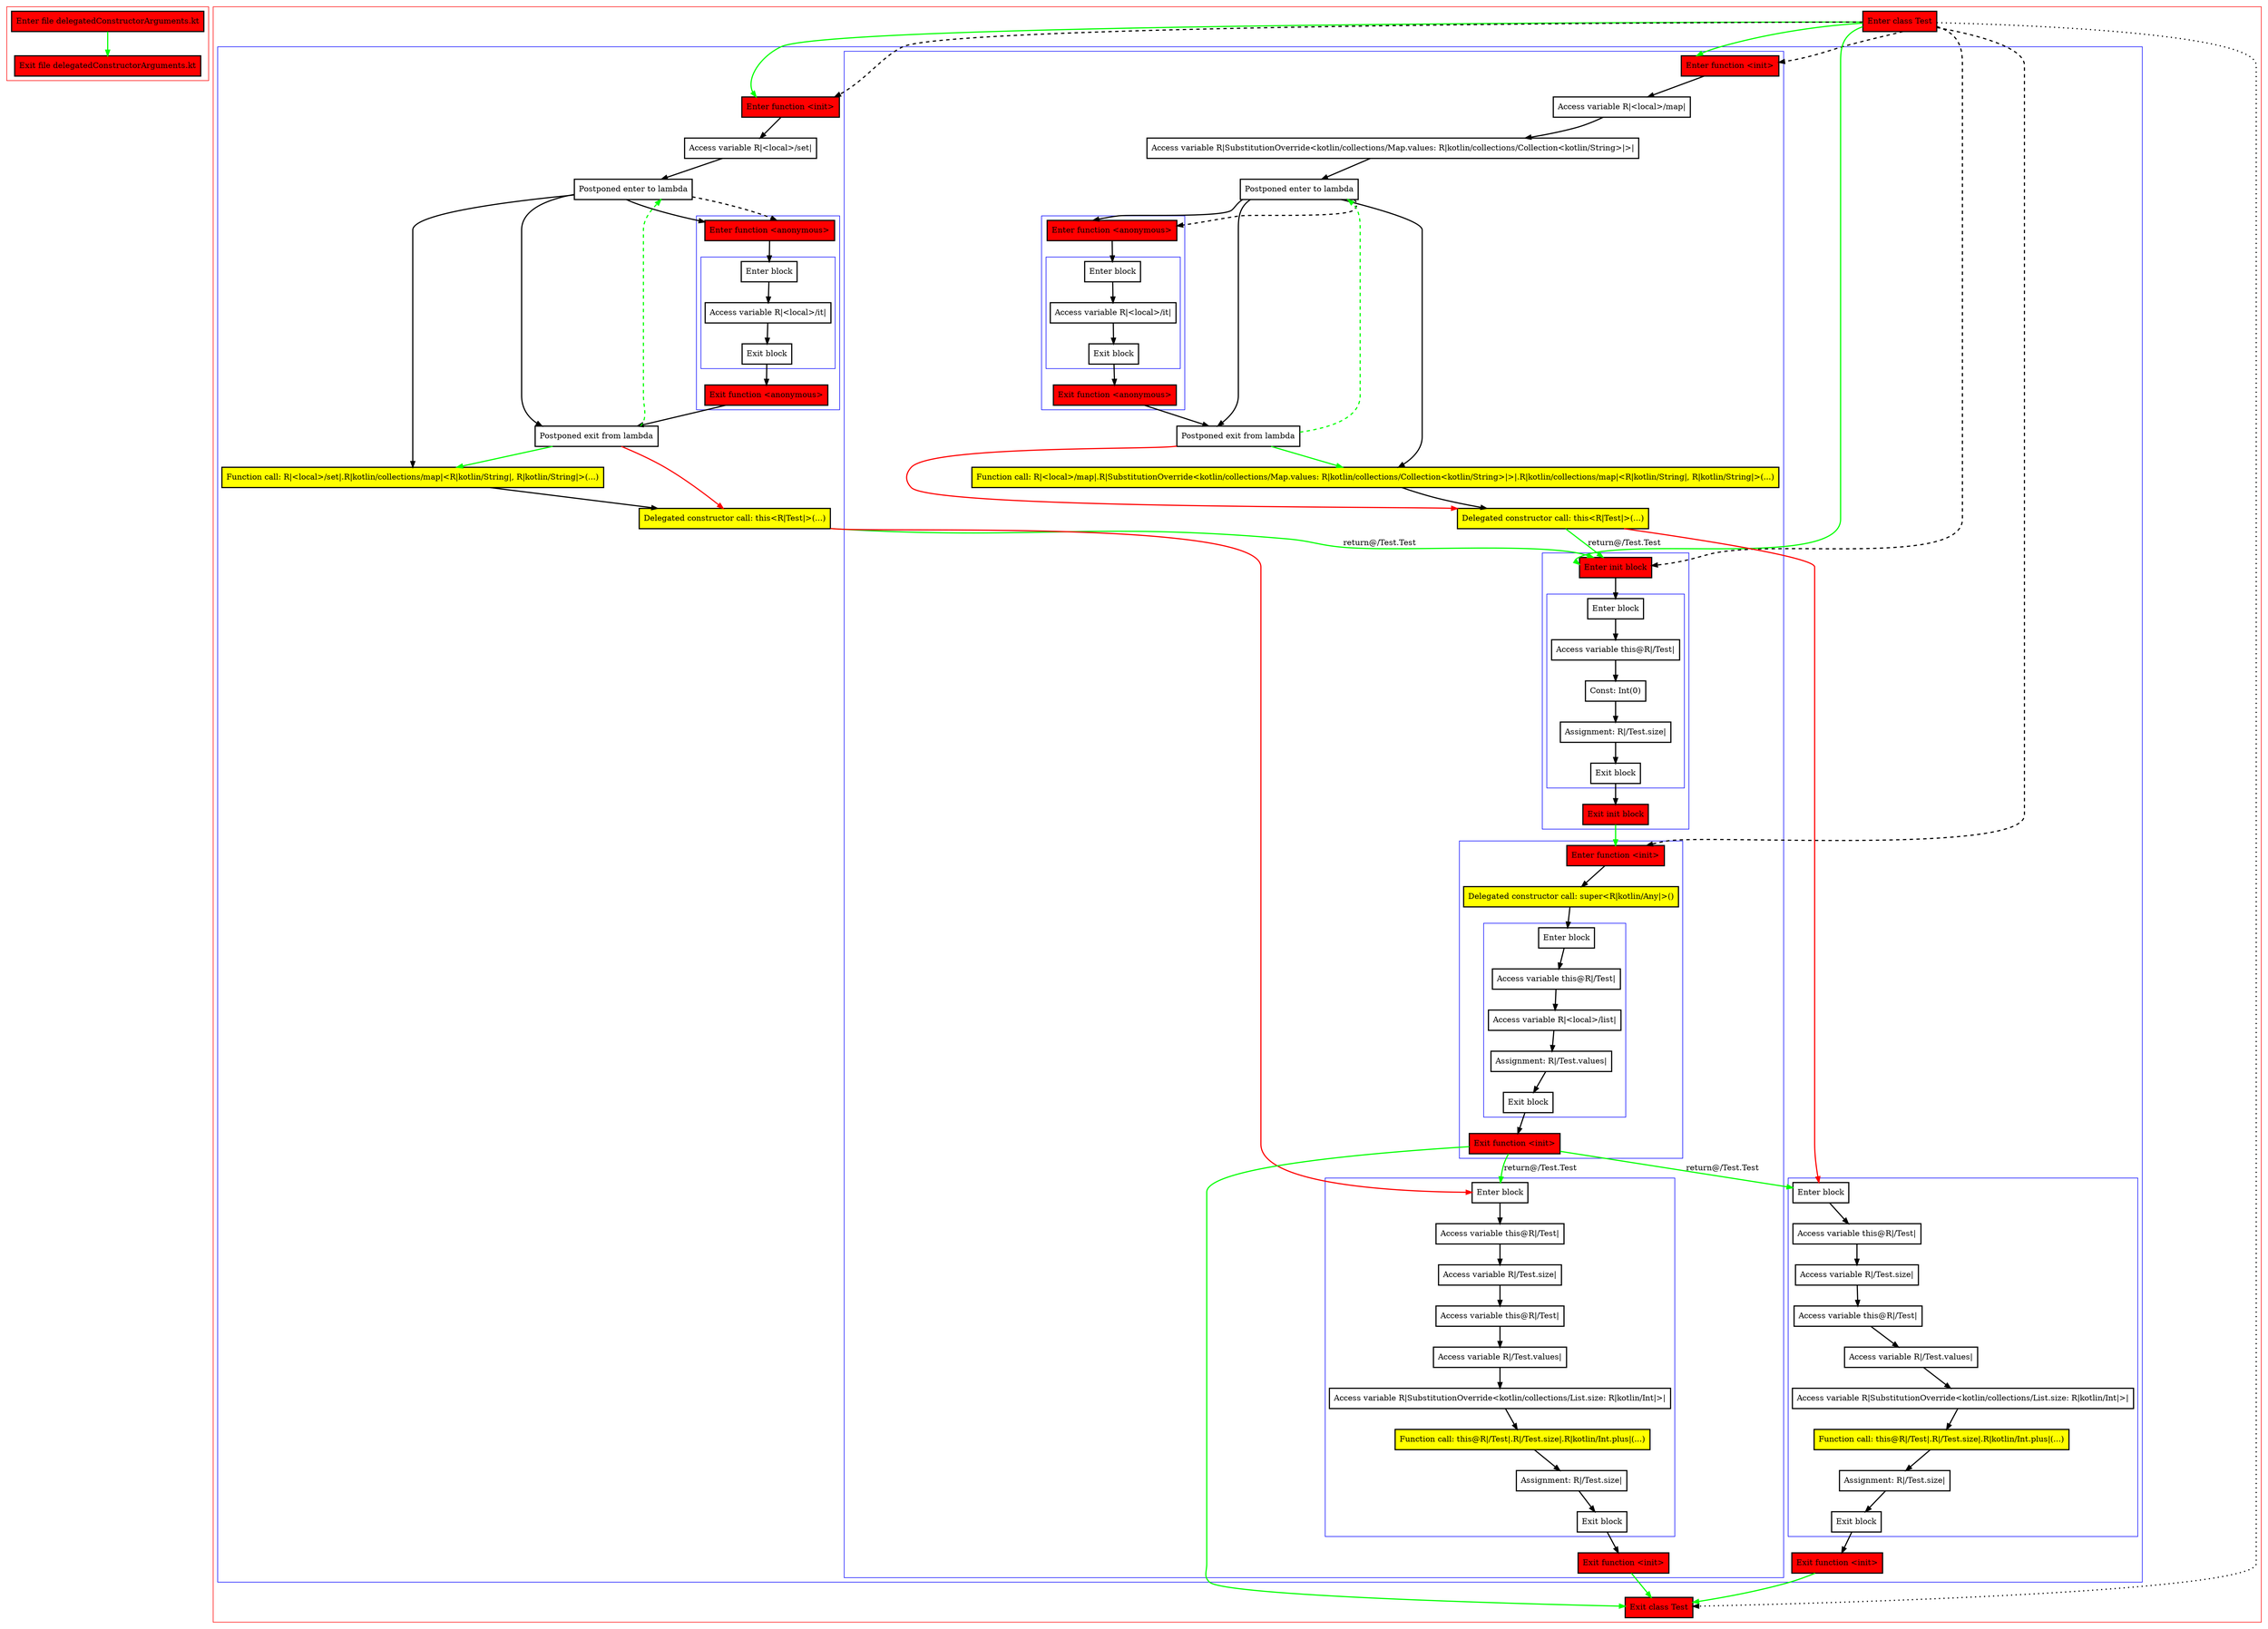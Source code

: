 digraph delegatedConstructorArguments_kt {
    graph [nodesep=3]
    node [shape=box penwidth=2]
    edge [penwidth=2]

    subgraph cluster_0 {
        color=red
        0 [label="Enter file delegatedConstructorArguments.kt" style="filled" fillcolor=red];
        1 [label="Exit file delegatedConstructorArguments.kt" style="filled" fillcolor=red];
    }
    0 -> {1} [color=green];

    subgraph cluster_1 {
        color=red
        2 [label="Enter class Test" style="filled" fillcolor=red];
        subgraph cluster_2 {
            color=blue
            3 [label="Enter function <init>" style="filled" fillcolor=red];
            4 [label="Access variable R|<local>/set|"];
            5 [label="Postponed enter to lambda"];
            subgraph cluster_3 {
                color=blue
                6 [label="Enter function <anonymous>" style="filled" fillcolor=red];
                subgraph cluster_4 {
                    color=blue
                    7 [label="Enter block"];
                    8 [label="Access variable R|<local>/it|"];
                    9 [label="Exit block"];
                }
                10 [label="Exit function <anonymous>" style="filled" fillcolor=red];
            }
            11 [label="Postponed exit from lambda"];
            12 [label="Function call: R|<local>/set|.R|kotlin/collections/map|<R|kotlin/String|, R|kotlin/String|>(...)" style="filled" fillcolor=yellow];
            13 [label="Delegated constructor call: this<R|Test|>(...)" style="filled" fillcolor=yellow];
            subgraph cluster_5 {
                color=blue
                14 [label="Enter function <init>" style="filled" fillcolor=red];
                15 [label="Access variable R|<local>/map|"];
                16 [label="Access variable R|SubstitutionOverride<kotlin/collections/Map.values: R|kotlin/collections/Collection<kotlin/String>|>|"];
                17 [label="Postponed enter to lambda"];
                subgraph cluster_6 {
                    color=blue
                    18 [label="Enter function <anonymous>" style="filled" fillcolor=red];
                    subgraph cluster_7 {
                        color=blue
                        19 [label="Enter block"];
                        20 [label="Access variable R|<local>/it|"];
                        21 [label="Exit block"];
                    }
                    22 [label="Exit function <anonymous>" style="filled" fillcolor=red];
                }
                23 [label="Postponed exit from lambda"];
                24 [label="Function call: R|<local>/map|.R|SubstitutionOverride<kotlin/collections/Map.values: R|kotlin/collections/Collection<kotlin/String>|>|.R|kotlin/collections/map|<R|kotlin/String|, R|kotlin/String|>(...)" style="filled" fillcolor=yellow];
                25 [label="Delegated constructor call: this<R|Test|>(...)" style="filled" fillcolor=yellow];
                subgraph cluster_8 {
                    color=blue
                    26 [label="Enter init block" style="filled" fillcolor=red];
                    subgraph cluster_9 {
                        color=blue
                        27 [label="Enter block"];
                        28 [label="Access variable this@R|/Test|"];
                        29 [label="Const: Int(0)"];
                        30 [label="Assignment: R|/Test.size|"];
                        31 [label="Exit block"];
                    }
                    32 [label="Exit init block" style="filled" fillcolor=red];
                }
                subgraph cluster_10 {
                    color=blue
                    33 [label="Enter function <init>" style="filled" fillcolor=red];
                    34 [label="Delegated constructor call: super<R|kotlin/Any|>()" style="filled" fillcolor=yellow];
                    subgraph cluster_11 {
                        color=blue
                        35 [label="Enter block"];
                        36 [label="Access variable this@R|/Test|"];
                        37 [label="Access variable R|<local>/list|"];
                        38 [label="Assignment: R|/Test.values|"];
                        39 [label="Exit block"];
                    }
                    40 [label="Exit function <init>" style="filled" fillcolor=red];
                }
                subgraph cluster_12 {
                    color=blue
                    41 [label="Enter block"];
                    42 [label="Access variable this@R|/Test|"];
                    43 [label="Access variable R|/Test.size|"];
                    44 [label="Access variable this@R|/Test|"];
                    45 [label="Access variable R|/Test.values|"];
                    46 [label="Access variable R|SubstitutionOverride<kotlin/collections/List.size: R|kotlin/Int|>|"];
                    47 [label="Function call: this@R|/Test|.R|/Test.size|.R|kotlin/Int.plus|(...)" style="filled" fillcolor=yellow];
                    48 [label="Assignment: R|/Test.size|"];
                    49 [label="Exit block"];
                }
                50 [label="Exit function <init>" style="filled" fillcolor=red];
            }
            subgraph cluster_13 {
                color=blue
                51 [label="Enter block"];
                52 [label="Access variable this@R|/Test|"];
                53 [label="Access variable R|/Test.size|"];
                54 [label="Access variable this@R|/Test|"];
                55 [label="Access variable R|/Test.values|"];
                56 [label="Access variable R|SubstitutionOverride<kotlin/collections/List.size: R|kotlin/Int|>|"];
                57 [label="Function call: this@R|/Test|.R|/Test.size|.R|kotlin/Int.plus|(...)" style="filled" fillcolor=yellow];
                58 [label="Assignment: R|/Test.size|"];
                59 [label="Exit block"];
            }
            60 [label="Exit function <init>" style="filled" fillcolor=red];
        }
        61 [label="Exit class Test" style="filled" fillcolor=red];
    }
    2 -> {3 14 26} [color=green];
    2 -> {61} [style=dotted];
    2 -> {3 14 26 33} [style=dashed];
    3 -> {4};
    4 -> {5};
    5 -> {6 11 12};
    5 -> {6} [style=dashed];
    6 -> {7};
    7 -> {8};
    8 -> {9};
    9 -> {10};
    10 -> {11};
    11 -> {5} [color=green style=dashed];
    11 -> {12} [color=green];
    11 -> {13} [color=red];
    12 -> {13};
    13 -> {26} [color=green label="return@/Test.Test"];
    13 -> {41} [color=red];
    14 -> {15};
    15 -> {16};
    16 -> {17};
    17 -> {18 23 24};
    17 -> {18} [style=dashed];
    18 -> {19};
    19 -> {20};
    20 -> {21};
    21 -> {22};
    22 -> {23};
    23 -> {17} [color=green style=dashed];
    23 -> {24} [color=green];
    23 -> {25} [color=red];
    24 -> {25};
    25 -> {26} [color=green label="return@/Test.Test"];
    25 -> {51} [color=red];
    26 -> {27};
    27 -> {28};
    28 -> {29};
    29 -> {30};
    30 -> {31};
    31 -> {32};
    32 -> {33} [color=green];
    33 -> {34};
    34 -> {35};
    35 -> {36};
    36 -> {37};
    37 -> {38};
    38 -> {39};
    39 -> {40};
    40 -> {41 51} [color=green label="return@/Test.Test"];
    40 -> {61} [color=green];
    41 -> {42};
    42 -> {43};
    43 -> {44};
    44 -> {45};
    45 -> {46};
    46 -> {47};
    47 -> {48};
    48 -> {49};
    49 -> {50};
    50 -> {61} [color=green];
    51 -> {52};
    52 -> {53};
    53 -> {54};
    54 -> {55};
    55 -> {56};
    56 -> {57};
    57 -> {58};
    58 -> {59};
    59 -> {60};
    60 -> {61} [color=green];

}
